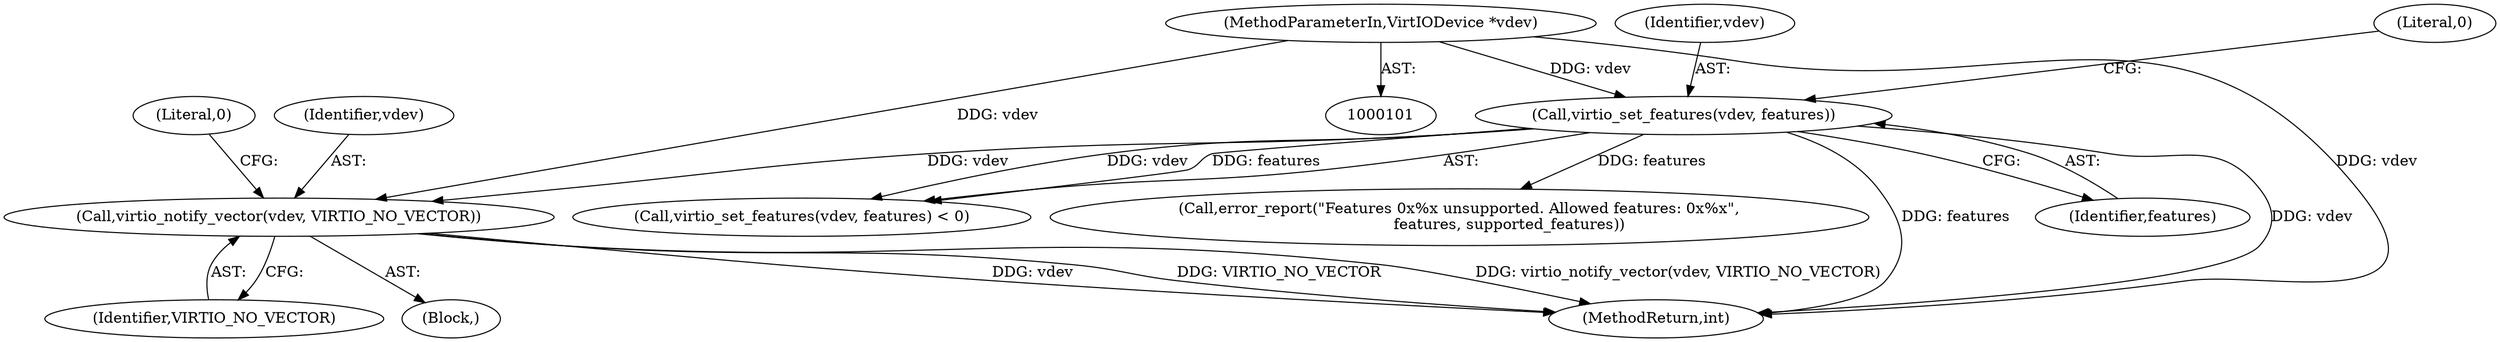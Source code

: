 digraph "0_qemu_a890a2f9137ac3cf5b607649e66a6f3a5512d8dc@pointer" {
"1000410" [label="(Call,virtio_notify_vector(vdev, VIRTIO_NO_VECTOR))"];
"1000166" [label="(Call,virtio_set_features(vdev, features))"];
"1000102" [label="(MethodParameterIn,VirtIODevice *vdev)"];
"1000415" [label="(MethodReturn,int)"];
"1000166" [label="(Call,virtio_set_features(vdev, features))"];
"1000104" [label="(Block,)"];
"1000168" [label="(Identifier,features)"];
"1000165" [label="(Call,virtio_set_features(vdev, features) < 0)"];
"1000177" [label="(Call,error_report(\"Features 0x%x unsupported. Allowed features: 0x%x\",\n                     features, supported_features))"];
"1000414" [label="(Literal,0)"];
"1000167" [label="(Identifier,vdev)"];
"1000412" [label="(Identifier,VIRTIO_NO_VECTOR)"];
"1000169" [label="(Literal,0)"];
"1000102" [label="(MethodParameterIn,VirtIODevice *vdev)"];
"1000410" [label="(Call,virtio_notify_vector(vdev, VIRTIO_NO_VECTOR))"];
"1000411" [label="(Identifier,vdev)"];
"1000410" -> "1000104"  [label="AST: "];
"1000410" -> "1000412"  [label="CFG: "];
"1000411" -> "1000410"  [label="AST: "];
"1000412" -> "1000410"  [label="AST: "];
"1000414" -> "1000410"  [label="CFG: "];
"1000410" -> "1000415"  [label="DDG: vdev"];
"1000410" -> "1000415"  [label="DDG: VIRTIO_NO_VECTOR"];
"1000410" -> "1000415"  [label="DDG: virtio_notify_vector(vdev, VIRTIO_NO_VECTOR)"];
"1000166" -> "1000410"  [label="DDG: vdev"];
"1000102" -> "1000410"  [label="DDG: vdev"];
"1000166" -> "1000165"  [label="AST: "];
"1000166" -> "1000168"  [label="CFG: "];
"1000167" -> "1000166"  [label="AST: "];
"1000168" -> "1000166"  [label="AST: "];
"1000169" -> "1000166"  [label="CFG: "];
"1000166" -> "1000415"  [label="DDG: features"];
"1000166" -> "1000415"  [label="DDG: vdev"];
"1000166" -> "1000165"  [label="DDG: vdev"];
"1000166" -> "1000165"  [label="DDG: features"];
"1000102" -> "1000166"  [label="DDG: vdev"];
"1000166" -> "1000177"  [label="DDG: features"];
"1000102" -> "1000101"  [label="AST: "];
"1000102" -> "1000415"  [label="DDG: vdev"];
}
